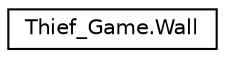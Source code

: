 digraph "Иерархия классов. Графический вид."
{
 // LATEX_PDF_SIZE
  edge [fontname="Helvetica",fontsize="10",labelfontname="Helvetica",labelfontsize="10"];
  node [fontname="Helvetica",fontsize="10",shape=record];
  rankdir="LR";
  Node0 [label="Thief_Game.Wall",height=0.2,width=0.4,color="black", fillcolor="white", style="filled",URL="$class_thief___game_1_1_wall.html",tooltip="Wall object init class"];
}
